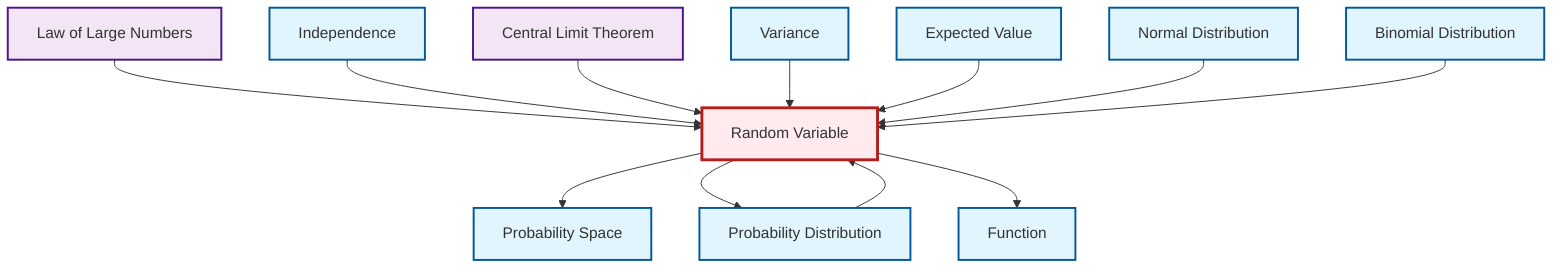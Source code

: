 graph TD
    classDef definition fill:#e1f5fe,stroke:#01579b,stroke-width:2px
    classDef theorem fill:#f3e5f5,stroke:#4a148c,stroke-width:2px
    classDef axiom fill:#fff3e0,stroke:#e65100,stroke-width:2px
    classDef example fill:#e8f5e9,stroke:#1b5e20,stroke-width:2px
    classDef current fill:#ffebee,stroke:#b71c1c,stroke-width:3px
    def-function["Function"]:::definition
    def-variance["Variance"]:::definition
    def-probability-space["Probability Space"]:::definition
    def-independence["Independence"]:::definition
    def-random-variable["Random Variable"]:::definition
    thm-central-limit["Central Limit Theorem"]:::theorem
    def-expectation["Expected Value"]:::definition
    def-probability-distribution["Probability Distribution"]:::definition
    def-normal-distribution["Normal Distribution"]:::definition
    def-binomial-distribution["Binomial Distribution"]:::definition
    thm-law-of-large-numbers["Law of Large Numbers"]:::theorem
    def-random-variable --> def-probability-space
    def-probability-distribution --> def-random-variable
    thm-law-of-large-numbers --> def-random-variable
    def-independence --> def-random-variable
    thm-central-limit --> def-random-variable
    def-variance --> def-random-variable
    def-expectation --> def-random-variable
    def-normal-distribution --> def-random-variable
    def-binomial-distribution --> def-random-variable
    def-random-variable --> def-probability-distribution
    def-random-variable --> def-function
    class def-random-variable current